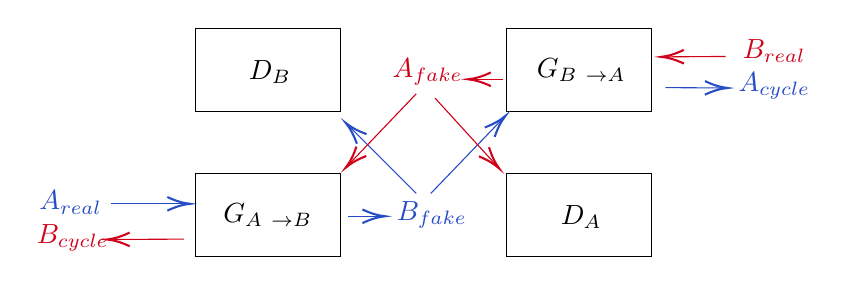 \begin{tikzpicture}[x=0.75pt,y=0.75pt,yscale=-1,xscale=1]
%uncomment if require: \path (0,300); %set diagram left start at 0, and has height of 300

%Shape: Rectangle [id:dp6654841774921956] 
\draw   (181,116) -- (251,116) -- (251,156) -- (181,156) -- cycle ;
%Shape: Rectangle [id:dp12397562372611515] 
\draw   (331,116) -- (401,116) -- (401,156) -- (331,156) -- cycle ;
%Shape: Rectangle [id:dp5159869216518587] 
\draw   (181,46) -- (251,46) -- (251,86) -- (181,86) -- cycle ;
%Shape: Rectangle [id:dp6754115978646218] 
\draw   (331,46) -- (401,46) -- (401,86) -- (331,86) -- cycle ;
%Straight Lines [id:da8643972052805697] 
\draw [color={rgb, 255:red, 38; green, 77; blue, 197 }  ,draw opacity=1 ]   (140.5,130.6) -- (176.5,130.6) ;
\draw [shift={(178.5,130.6)}, rotate = 180] [color={rgb, 255:red, 38; green, 77; blue, 197 }  ,draw opacity=1 ][line width=0.75]    (10.93,-3.29) .. controls (6.95,-1.4) and (3.31,-0.3) .. (0,0) .. controls (3.31,0.3) and (6.95,1.4) .. (10.93,3.29)   ;

%Straight Lines [id:da3297165991372848] 
\draw [color={rgb, 255:red, 38; green, 77; blue, 197 }  ,draw opacity=1 ]   (287.5,125.6) -- (254.91,93.01) ;
\draw [shift={(253.5,91.6)}, rotate = 405] [color={rgb, 255:red, 38; green, 77; blue, 197 }  ,draw opacity=1 ][line width=0.75]    (10.93,-3.29) .. controls (6.95,-1.4) and (3.31,-0.3) .. (0,0) .. controls (3.31,0.3) and (6.95,1.4) .. (10.93,3.29)   ;

%Straight Lines [id:da8248010419195175] 
\draw [color={rgb, 255:red, 38; green, 77; blue, 197 }  ,draw opacity=1 ]   (294.5,125.6) -- (329.11,89.64) ;
\draw [shift={(330.5,88.2)}, rotate = 493.91] [color={rgb, 255:red, 38; green, 77; blue, 197 }  ,draw opacity=1 ][line width=0.75]    (10.93,-3.29) .. controls (6.95,-1.4) and (3.31,-0.3) .. (0,0) .. controls (3.31,0.3) and (6.95,1.4) .. (10.93,3.29)   ;

%Straight Lines [id:da24047305672575736] 
\draw [color={rgb, 255:red, 38; green, 77; blue, 197 }  ,draw opacity=1 ]   (407.5,74.6) -- (435.5,74.79) ;
\draw [shift={(437.5,74.8)}, rotate = 180.38] [color={rgb, 255:red, 38; green, 77; blue, 197 }  ,draw opacity=1 ][line width=0.75]    (10.93,-3.29) .. controls (6.95,-1.4) and (3.31,-0.3) .. (0,0) .. controls (3.31,0.3) and (6.95,1.4) .. (10.93,3.29)   ;

%Straight Lines [id:da06370037229837977] 
\draw [color={rgb, 255:red, 208; green, 2; blue, 27 }  ,draw opacity=1 ]   (436.5,59.6) -- (407.5,59.79) ;
\draw [shift={(405.5,59.8)}, rotate = 359.63] [color={rgb, 255:red, 208; green, 2; blue, 27 }  ,draw opacity=1 ][line width=0.75]    (10.93,-3.29) .. controls (6.95,-1.4) and (3.31,-0.3) .. (0,0) .. controls (3.31,0.3) and (6.95,1.4) .. (10.93,3.29)   ;

%Straight Lines [id:da5279303279868472] 
\draw [color={rgb, 255:red, 38; green, 77; blue, 197 }  ,draw opacity=1 ]   (254.5,136.6) -- (270.5,136.6) ;
\draw [shift={(272.5,136.6)}, rotate = 180] [color={rgb, 255:red, 38; green, 77; blue, 197 }  ,draw opacity=1 ][line width=0.75]    (10.93,-3.29) .. controls (6.95,-1.4) and (3.31,-0.3) .. (0,0) .. controls (3.31,0.3) and (6.95,1.4) .. (10.93,3.29)   ;

%Straight Lines [id:da1957081389993902] 
\draw [color={rgb, 255:red, 208; green, 2; blue, 27 }  ,draw opacity=1 ]   (287.5,77.6) -- (254.88,111.75) ;
\draw [shift={(253.5,113.2)}, rotate = 313.68] [color={rgb, 255:red, 208; green, 2; blue, 27 }  ,draw opacity=1 ][line width=0.75]    (10.93,-3.29) .. controls (6.95,-1.4) and (3.31,-0.3) .. (0,0) .. controls (3.31,0.3) and (6.95,1.4) .. (10.93,3.29)   ;

%Straight Lines [id:da10343052987059576] 
\draw [color={rgb, 255:red, 208; green, 2; blue, 27 }  ,draw opacity=1 ]   (329.5,70.6) -- (314.5,70.6) ;
\draw [shift={(312.5,70.6)}, rotate = 360] [color={rgb, 255:red, 208; green, 2; blue, 27 }  ,draw opacity=1 ][line width=0.75]    (10.93,-3.29) .. controls (6.95,-1.4) and (3.31,-0.3) .. (0,0) .. controls (3.31,0.3) and (6.95,1.4) .. (10.93,3.29)   ;

%Straight Lines [id:da7832954983861655] 
\draw [color={rgb, 255:red, 208; green, 2; blue, 27 }  ,draw opacity=1 ]   (296.5,79.6) -- (326.15,112.12) ;
\draw [shift={(327.5,113.6)}, rotate = 227.64] [color={rgb, 255:red, 208; green, 2; blue, 27 }  ,draw opacity=1 ][line width=0.75]    (10.93,-3.29) .. controls (6.95,-1.4) and (3.31,-0.3) .. (0,0) .. controls (3.31,0.3) and (6.95,1.4) .. (10.93,3.29)   ;

%Straight Lines [id:da7141192093698514] 
\draw [color={rgb, 255:red, 208; green, 2; blue, 27 }  ,draw opacity=1 ]   (175.5,147.6) -- (140.5,147.79) ;
\draw [shift={(138.5,147.8)}, rotate = 359.69] [color={rgb, 255:red, 208; green, 2; blue, 27 }  ,draw opacity=1 ][line width=0.75]    (10.93,-3.29) .. controls (6.95,-1.4) and (3.31,-0.3) .. (0,0) .. controls (3.31,0.3) and (6.95,1.4) .. (10.93,3.29)   ;


% Text Node
\draw (120,146) node  [align=left] { };
% Text Node
\draw (216,136) node  [align=left] {$\displaystyle G_{A\ \rightarrow B}$};
% Text Node
\draw (367,66) node  [align=left] {$\displaystyle G_{B\ \rightarrow A}$};
% Text Node
\draw (367,137) node  [align=left] {$\displaystyle D_{A}$};
% Text Node
\draw (217,67) node  [align=left] {$\displaystyle D_{B}$};
% Text Node
\draw (121,130) node [color={rgb, 255:red, 38; green, 77; blue, 197 }  ,opacity=1 ] [align=left] {$\displaystyle A_{real}$};
% Text Node
\draw (295,136) node [color={rgb, 255:red, 38; green, 77; blue, 197 }  ,opacity=1 ] [align=left] {$\displaystyle B_{fake}$};
% Text Node
\draw (460,74) node [color={rgb, 255:red, 38; green, 77; blue, 197 }  ,opacity=1 ] [align=left] {$\displaystyle A_{cycle}$};
% Text Node
\draw (460,57) node [color={rgb, 255:red, 208; green, 2; blue, 27 }  ,opacity=1 ] [align=left] {$\displaystyle B_{real}$};
% Text Node
\draw (293,67) node [color={rgb, 255:red, 208; green, 2; blue, 27 }  ,opacity=1 ] [align=left] {$\displaystyle A_{fake}$};
% Text Node
\draw (122,147) node [color={rgb, 255:red, 208; green, 2; blue, 27 }  ,opacity=1 ] [align=left] {$\displaystyle B_{cycle}$};


\end{tikzpicture}

